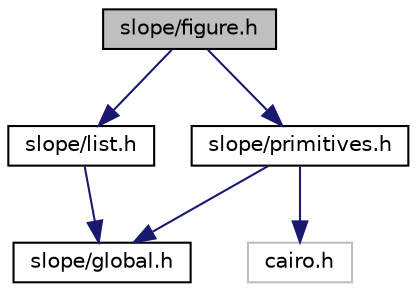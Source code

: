 digraph "slope/figure.h"
{
  edge [fontname="Helvetica",fontsize="10",labelfontname="Helvetica",labelfontsize="10"];
  node [fontname="Helvetica",fontsize="10",shape=record];
  Node1 [label="slope/figure.h",height=0.2,width=0.4,color="black", fillcolor="grey75", style="filled", fontcolor="black"];
  Node1 -> Node2 [color="midnightblue",fontsize="10",style="solid"];
  Node2 [label="slope/list.h",height=0.2,width=0.4,color="black", fillcolor="white", style="filled",URL="$list_8h.html"];
  Node2 -> Node3 [color="midnightblue",fontsize="10",style="solid"];
  Node3 [label="slope/global.h",height=0.2,width=0.4,color="black", fillcolor="white", style="filled",URL="$global_8h_source.html"];
  Node1 -> Node4 [color="midnightblue",fontsize="10",style="solid"];
  Node4 [label="slope/primitives.h",height=0.2,width=0.4,color="black", fillcolor="white", style="filled",URL="$primitives_8h.html"];
  Node4 -> Node3 [color="midnightblue",fontsize="10",style="solid"];
  Node4 -> Node5 [color="midnightblue",fontsize="10",style="solid"];
  Node5 [label="cairo.h",height=0.2,width=0.4,color="grey75", fillcolor="white", style="filled"];
}
